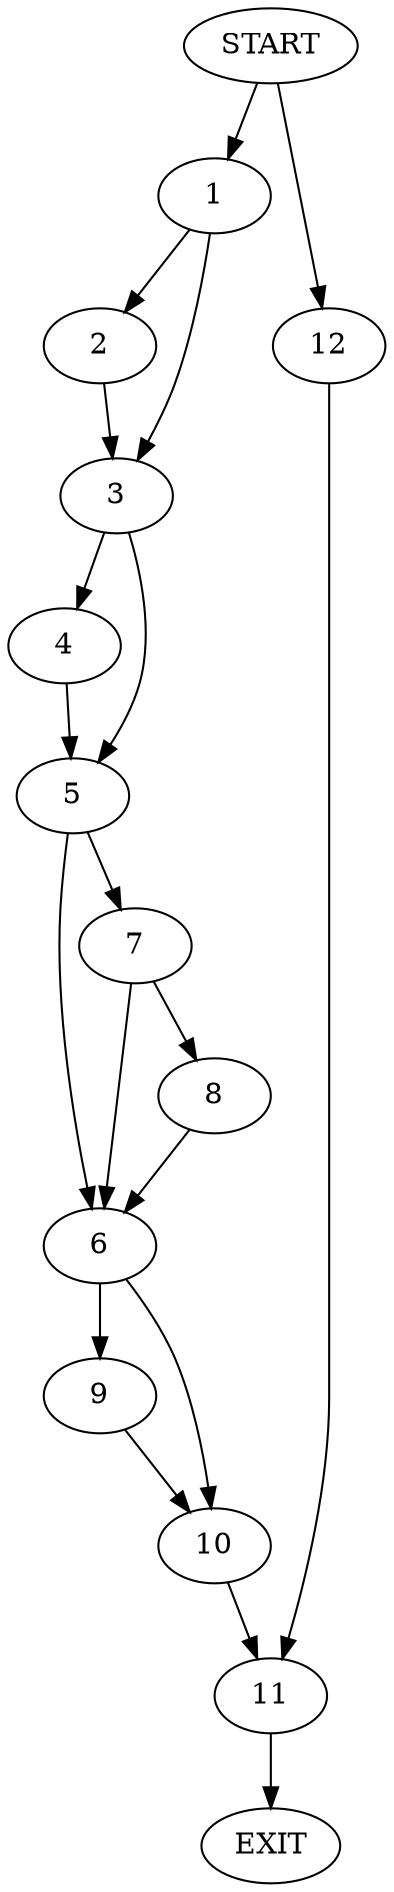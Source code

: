 digraph {
0 [label="START"]
13 [label="EXIT"]
0 -> 1
1 -> 2
1 -> 3
2 -> 3
3 -> 4
3 -> 5
4 -> 5
5 -> 6
5 -> 7
7 -> 6
7 -> 8
6 -> 9
6 -> 10
8 -> 6
10 -> 11
9 -> 10
11 -> 13
0 -> 12
12 -> 11
}
